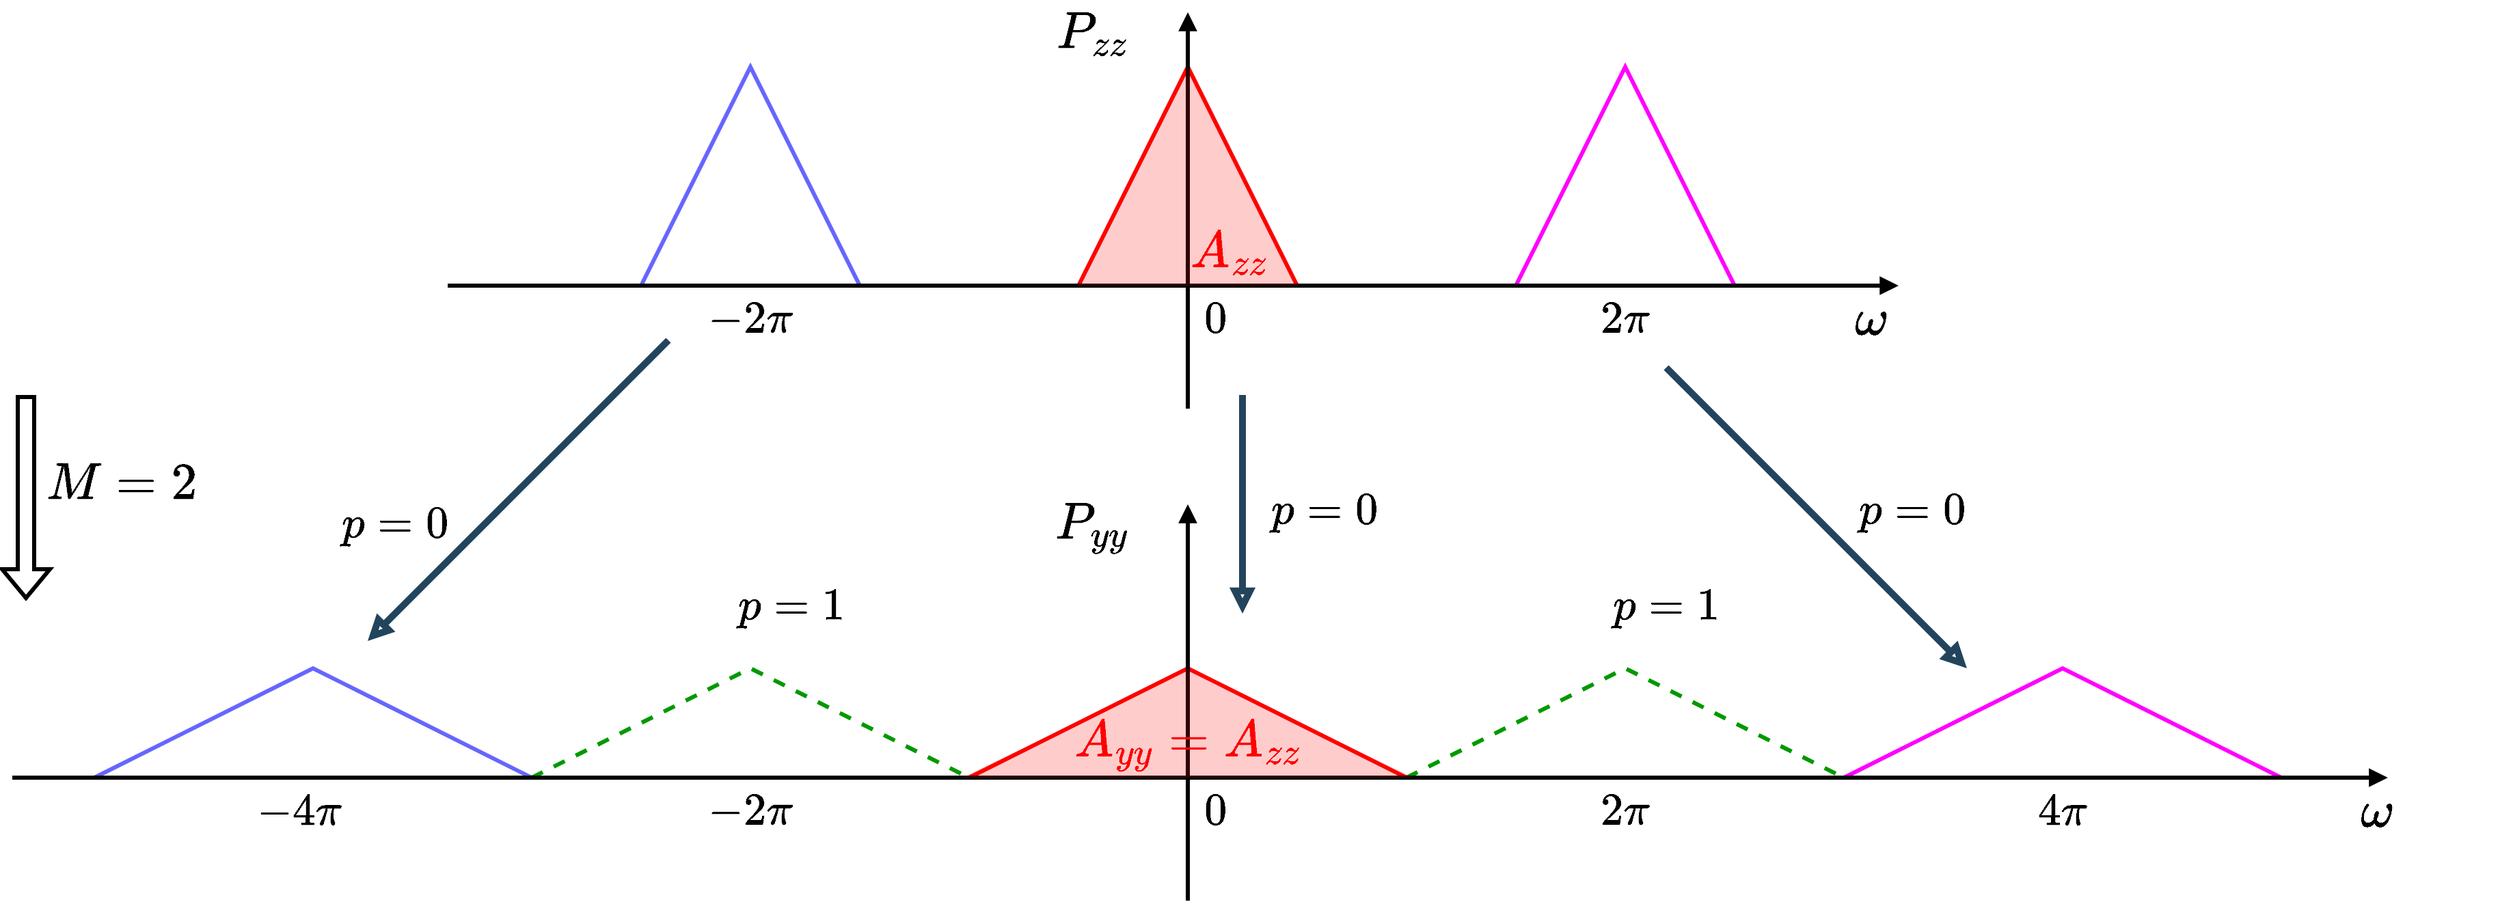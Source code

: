 <mxfile version="28.1.0">
  <diagram name="Page-1" id="CDVQCWwQRoDoAw2ZBLa_">
    <mxGraphModel dx="2355" dy="2162" grid="1" gridSize="10" guides="1" tooltips="1" connect="1" arrows="1" fold="1" page="1" pageScale="1" pageWidth="850" pageHeight="1100" math="1" shadow="0">
      <root>
        <mxCell id="0" />
        <mxCell id="1" parent="0" />
        <mxCell id="ccWOJ5yVY79j-pDIwVMd-35" value="" style="triangle;whiteSpace=wrap;html=1;direction=north;fillColor=none;strokeWidth=3;strokeColor=#6666FF;" vertex="1" parent="1">
          <mxGeometry x="-520" y="400" width="320" height="80" as="geometry" />
        </mxCell>
        <mxCell id="ccWOJ5yVY79j-pDIwVMd-32" value="" style="triangle;whiteSpace=wrap;html=1;direction=north;fillColor=none;strokeWidth=3;strokeColor=#FF00FF;" vertex="1" parent="1">
          <mxGeometry x="760" y="400" width="320" height="80" as="geometry" />
        </mxCell>
        <mxCell id="ccWOJ5yVY79j-pDIwVMd-8" value="" style="triangle;whiteSpace=wrap;html=1;direction=north;fillColor=none;strokeWidth=3;strokeColor=#FF0000;" vertex="1" parent="1">
          <mxGeometry x="200" y="-40" width="160" height="160" as="geometry" />
        </mxCell>
        <mxCell id="ccWOJ5yVY79j-pDIwVMd-9" value="" style="triangle;whiteSpace=wrap;html=1;direction=north;fillColor=none;strokeWidth=3;strokeColor=#6666FF;" vertex="1" parent="1">
          <mxGeometry x="-120" y="-40" width="160" height="160" as="geometry" />
        </mxCell>
        <mxCell id="ccWOJ5yVY79j-pDIwVMd-10" value="" style="triangle;whiteSpace=wrap;html=1;direction=north;fillColor=none;strokeWidth=3;strokeColor=#FF00FF;" vertex="1" parent="1">
          <mxGeometry x="520" y="-40" width="160" height="160" as="geometry" />
        </mxCell>
        <mxCell id="ccWOJ5yVY79j-pDIwVMd-11" value="" style="endArrow=block;html=1;rounded=0;endFill=1;strokeWidth=3;" edge="1" parent="1">
          <mxGeometry width="50" height="50" relative="1" as="geometry">
            <mxPoint x="280" y="210" as="sourcePoint" />
            <mxPoint x="280" y="-80" as="targetPoint" />
          </mxGeometry>
        </mxCell>
        <mxCell id="ccWOJ5yVY79j-pDIwVMd-3" value="" style="endArrow=block;html=1;rounded=0;strokeWidth=3;endFill=1;" edge="1" parent="1">
          <mxGeometry width="50" height="50" relative="1" as="geometry">
            <mxPoint x="-261.429" y="120" as="sourcePoint" />
            <mxPoint x="800" y="120" as="targetPoint" />
          </mxGeometry>
        </mxCell>
        <mxCell id="ccWOJ5yVY79j-pDIwVMd-12" value="&lt;font&gt;$$0$$&lt;/font&gt;" style="text;html=1;align=center;verticalAlign=middle;whiteSpace=wrap;rounded=0;fontSize=28;" vertex="1" parent="1">
          <mxGeometry x="270" y="130" width="60" height="30" as="geometry" />
        </mxCell>
        <mxCell id="ccWOJ5yVY79j-pDIwVMd-13" value="&lt;font&gt;$$2\pi$$&lt;/font&gt;" style="text;html=1;align=center;verticalAlign=middle;whiteSpace=wrap;rounded=0;fontSize=28;" vertex="1" parent="1">
          <mxGeometry x="570" y="130" width="60" height="30" as="geometry" />
        </mxCell>
        <mxCell id="ccWOJ5yVY79j-pDIwVMd-14" value="&lt;font&gt;$$-2\pi$$&lt;/font&gt;" style="text;html=1;align=center;verticalAlign=middle;whiteSpace=wrap;rounded=0;fontSize=28;" vertex="1" parent="1">
          <mxGeometry x="-70" y="130" width="60" height="30" as="geometry" />
        </mxCell>
        <mxCell id="ccWOJ5yVY79j-pDIwVMd-15" value="&lt;font style=&quot;font-size: 32px;&quot;&gt;$$\omega$$&lt;/font&gt;" style="text;html=1;align=center;verticalAlign=middle;whiteSpace=wrap;rounded=0;" vertex="1" parent="1">
          <mxGeometry x="750" y="130" width="60" height="30" as="geometry" />
        </mxCell>
        <mxCell id="ccWOJ5yVY79j-pDIwVMd-17" value="&lt;font style=&quot;font-size: 32px;&quot;&gt;$$P_{zz}$$&lt;/font&gt;" style="text;html=1;align=center;verticalAlign=middle;whiteSpace=wrap;rounded=0;" vertex="1" parent="1">
          <mxGeometry x="180" y="-80" width="60" height="30" as="geometry" />
        </mxCell>
        <mxCell id="ccWOJ5yVY79j-pDIwVMd-18" value="" style="triangle;whiteSpace=wrap;html=1;direction=north;fillColor=#FF0000;strokeWidth=3;strokeColor=none;opacity=20;" vertex="1" parent="1">
          <mxGeometry x="200" y="-40" width="160" height="160" as="geometry" />
        </mxCell>
        <mxCell id="ccWOJ5yVY79j-pDIwVMd-20" value="" style="triangle;whiteSpace=wrap;html=1;direction=north;fillColor=none;strokeWidth=3;strokeColor=#FF0000;" vertex="1" parent="1">
          <mxGeometry x="120" y="400" width="320" height="80" as="geometry" />
        </mxCell>
        <mxCell id="ccWOJ5yVY79j-pDIwVMd-21" value="" style="triangle;whiteSpace=wrap;html=1;direction=north;fillColor=none;strokeWidth=3;strokeColor=#009900;dashed=1;" vertex="1" parent="1">
          <mxGeometry x="-200" y="400" width="320" height="80" as="geometry" />
        </mxCell>
        <mxCell id="ccWOJ5yVY79j-pDIwVMd-22" value="" style="triangle;whiteSpace=wrap;html=1;direction=north;fillColor=none;strokeWidth=3;strokeColor=#009900;dashed=1;" vertex="1" parent="1">
          <mxGeometry x="440" y="400" width="320" height="80" as="geometry" />
        </mxCell>
        <mxCell id="ccWOJ5yVY79j-pDIwVMd-23" value="" style="endArrow=block;html=1;rounded=0;endFill=1;strokeWidth=3;" edge="1" parent="1">
          <mxGeometry width="50" height="50" relative="1" as="geometry">
            <mxPoint x="279.999" y="570" as="sourcePoint" />
            <mxPoint x="279.999" y="280" as="targetPoint" />
          </mxGeometry>
        </mxCell>
        <mxCell id="ccWOJ5yVY79j-pDIwVMd-24" value="" style="endArrow=block;html=1;rounded=0;strokeWidth=3;endFill=1;" edge="1" parent="1">
          <mxGeometry width="50" height="50" relative="1" as="geometry">
            <mxPoint x="-580" y="480" as="sourcePoint" />
            <mxPoint x="1157.941" y="480" as="targetPoint" />
          </mxGeometry>
        </mxCell>
        <mxCell id="ccWOJ5yVY79j-pDIwVMd-25" value="&lt;font&gt;$$0$$&lt;/font&gt;" style="text;html=1;align=center;verticalAlign=middle;whiteSpace=wrap;rounded=0;fontSize=28;" vertex="1" parent="1">
          <mxGeometry x="269.999" y="490" width="60" height="30" as="geometry" />
        </mxCell>
        <mxCell id="ccWOJ5yVY79j-pDIwVMd-26" value="&lt;font&gt;$$2\pi$$&lt;/font&gt;" style="text;html=1;align=center;verticalAlign=middle;whiteSpace=wrap;rounded=0;fontSize=28;" vertex="1" parent="1">
          <mxGeometry x="569.999" y="490" width="60" height="30" as="geometry" />
        </mxCell>
        <mxCell id="ccWOJ5yVY79j-pDIwVMd-27" value="&lt;font&gt;$$-2\pi$$&lt;/font&gt;" style="text;html=1;align=center;verticalAlign=middle;whiteSpace=wrap;rounded=0;fontSize=28;" vertex="1" parent="1">
          <mxGeometry x="-70.001" y="490" width="60" height="30" as="geometry" />
        </mxCell>
        <mxCell id="ccWOJ5yVY79j-pDIwVMd-28" value="&lt;font style=&quot;font-size: 32px;&quot;&gt;$$\omega$$&lt;/font&gt;" style="text;html=1;align=center;verticalAlign=middle;whiteSpace=wrap;rounded=0;" vertex="1" parent="1">
          <mxGeometry x="1119.999" y="490" width="60" height="30" as="geometry" />
        </mxCell>
        <mxCell id="ccWOJ5yVY79j-pDIwVMd-29" value="&lt;font style=&quot;font-size: 32px;&quot;&gt;$$P_{yy}$$&lt;/font&gt;" style="text;html=1;align=center;verticalAlign=middle;whiteSpace=wrap;rounded=0;" vertex="1" parent="1">
          <mxGeometry x="179.999" y="280" width="60" height="30" as="geometry" />
        </mxCell>
        <mxCell id="ccWOJ5yVY79j-pDIwVMd-30" value="" style="triangle;whiteSpace=wrap;html=1;direction=north;fillColor=#FF0000;strokeWidth=3;strokeColor=none;opacity=20;" vertex="1" parent="1">
          <mxGeometry x="115" y="400" width="330" height="80" as="geometry" />
        </mxCell>
        <mxCell id="ccWOJ5yVY79j-pDIwVMd-33" value="&lt;font&gt;$$4\pi$$&lt;/font&gt;" style="text;html=1;align=center;verticalAlign=middle;whiteSpace=wrap;rounded=0;fontSize=28;" vertex="1" parent="1">
          <mxGeometry x="890" y="490" width="60" height="30" as="geometry" />
        </mxCell>
        <mxCell id="ccWOJ5yVY79j-pDIwVMd-36" value="" style="endArrow=none;html=1;rounded=0;strokeWidth=5;startArrow=block;startFill=0;fillColor=#bac8d3;strokeColor=#23445d;" edge="1" parent="1">
          <mxGeometry width="50" height="50" relative="1" as="geometry">
            <mxPoint x="-320" y="380" as="sourcePoint" />
            <mxPoint x="-100" y="160" as="targetPoint" />
          </mxGeometry>
        </mxCell>
        <mxCell id="ccWOJ5yVY79j-pDIwVMd-37" value="&lt;font&gt;$$-4\pi$$&lt;/font&gt;" style="text;html=1;align=center;verticalAlign=middle;whiteSpace=wrap;rounded=0;fontSize=28;" vertex="1" parent="1">
          <mxGeometry x="-400" y="490" width="60" height="30" as="geometry" />
        </mxCell>
        <mxCell id="ccWOJ5yVY79j-pDIwVMd-38" value="&lt;font style=&quot;font-size: 32px;&quot;&gt;$$M=2$$&lt;/font&gt;" style="text;html=1;align=center;verticalAlign=middle;whiteSpace=wrap;rounded=0;" vertex="1" parent="1">
          <mxGeometry x="-530" y="250" width="60" height="30" as="geometry" />
        </mxCell>
        <mxCell id="ccWOJ5yVY79j-pDIwVMd-42" value="" style="shape=flexArrow;endArrow=classic;html=1;rounded=0;strokeWidth=3;" edge="1" parent="1">
          <mxGeometry width="50" height="50" relative="1" as="geometry">
            <mxPoint x="-570" y="200" as="sourcePoint" />
            <mxPoint x="-570" y="350" as="targetPoint" />
          </mxGeometry>
        </mxCell>
        <mxCell id="ccWOJ5yVY79j-pDIwVMd-43" value="&lt;font&gt;$$p=0$$&lt;/font&gt;" style="text;html=1;align=center;verticalAlign=middle;whiteSpace=wrap;rounded=0;fontSize=28;" vertex="1" parent="1">
          <mxGeometry x="-330" y="280" width="60" height="30" as="geometry" />
        </mxCell>
        <mxCell id="ccWOJ5yVY79j-pDIwVMd-44" value="&lt;font&gt;$$p=0$$&lt;/font&gt;" style="text;html=1;align=center;verticalAlign=middle;whiteSpace=wrap;rounded=0;fontSize=28;" vertex="1" parent="1">
          <mxGeometry x="350" y="270" width="60" height="30" as="geometry" />
        </mxCell>
        <mxCell id="ccWOJ5yVY79j-pDIwVMd-45" value="" style="endArrow=none;html=1;rounded=0;strokeWidth=5;startArrow=block;startFill=0;fillColor=#bac8d3;strokeColor=#23445d;" edge="1" parent="1">
          <mxGeometry width="50" height="50" relative="1" as="geometry">
            <mxPoint x="320" y="360" as="sourcePoint" />
            <mxPoint x="320" y="200" as="targetPoint" />
          </mxGeometry>
        </mxCell>
        <mxCell id="ccWOJ5yVY79j-pDIwVMd-46" value="" style="endArrow=none;html=1;rounded=0;strokeWidth=5;startArrow=block;startFill=0;fillColor=#bac8d3;strokeColor=#23445d;" edge="1" parent="1">
          <mxGeometry width="50" height="50" relative="1" as="geometry">
            <mxPoint x="850" y="400" as="sourcePoint" />
            <mxPoint x="630" y="180" as="targetPoint" />
          </mxGeometry>
        </mxCell>
        <mxCell id="ccWOJ5yVY79j-pDIwVMd-47" value="&lt;font&gt;$$p=0$$&lt;/font&gt;" style="text;html=1;align=center;verticalAlign=middle;whiteSpace=wrap;rounded=0;fontSize=28;flipH=1;" vertex="1" parent="1">
          <mxGeometry x="780" y="270" width="60" height="30" as="geometry" />
        </mxCell>
        <mxCell id="ccWOJ5yVY79j-pDIwVMd-48" value="&lt;font&gt;$$p=1$$&lt;/font&gt;" style="text;html=1;align=center;verticalAlign=middle;whiteSpace=wrap;rounded=0;fontSize=28;" vertex="1" parent="1">
          <mxGeometry x="-40" y="340" width="60" height="30" as="geometry" />
        </mxCell>
        <mxCell id="ccWOJ5yVY79j-pDIwVMd-49" value="&lt;font&gt;$$p=1$$&lt;/font&gt;" style="text;html=1;align=center;verticalAlign=middle;whiteSpace=wrap;rounded=0;fontSize=28;" vertex="1" parent="1">
          <mxGeometry x="600" y="340" width="60" height="30" as="geometry" />
        </mxCell>
        <mxCell id="ccWOJ5yVY79j-pDIwVMd-52" value="&lt;font style=&quot;font-size: 32px; color: rgb(255, 0, 0);&quot;&gt;$$A_{zz}$$&lt;/font&gt;" style="text;html=1;align=center;verticalAlign=middle;whiteSpace=wrap;rounded=0;fontSize=28;" vertex="1" parent="1">
          <mxGeometry x="280" y="80" width="60" height="30" as="geometry" />
        </mxCell>
        <mxCell id="ccWOJ5yVY79j-pDIwVMd-53" value="&lt;font style=&quot;font-size: 32px; color: rgb(255, 0, 0);&quot;&gt;$$A_{yy}=A_{zz}$$&lt;/font&gt;" style="text;html=1;align=center;verticalAlign=middle;whiteSpace=wrap;rounded=0;fontSize=28;" vertex="1" parent="1">
          <mxGeometry x="250" y="440" width="60" height="30" as="geometry" />
        </mxCell>
      </root>
    </mxGraphModel>
  </diagram>
</mxfile>
